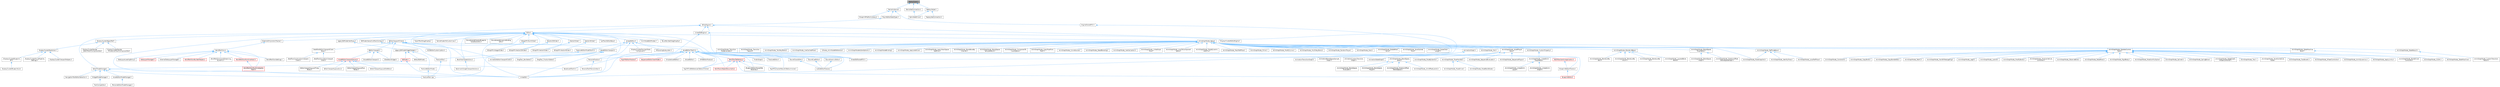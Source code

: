 digraph "ReplayTypes.h"
{
 // INTERACTIVE_SVG=YES
 // LATEX_PDF_SIZE
  bgcolor="transparent";
  edge [fontname=Helvetica,fontsize=10,labelfontname=Helvetica,labelfontsize=10];
  node [fontname=Helvetica,fontsize=10,shape=box,height=0.2,width=0.4];
  Node1 [id="Node000001",label="ReplayTypes.h",height=0.2,width=0.4,color="gray40", fillcolor="grey60", style="filled", fontcolor="black",tooltip=" "];
  Node1 -> Node2 [id="edge1_Node000001_Node000002",dir="back",color="steelblue1",style="solid",tooltip=" "];
  Node2 [id="Node000002",label="DemoNetConnection.h",height=0.2,width=0.4,color="grey40", fillcolor="white", style="filled",URL="$d7/d81/DemoNetConnection_8h.html",tooltip=" "];
  Node2 -> Node3 [id="edge2_Node000002_Node000003",dir="back",color="steelblue1",style="solid",tooltip=" "];
  Node3 [id="Node000003",label="DemoNetDriver.h",height=0.2,width=0.4,color="grey40", fillcolor="white", style="filled",URL="$df/df9/DemoNetDriver_8h.html",tooltip=" "];
  Node1 -> Node4 [id="edge3_Node000001_Node000004",dir="back",color="steelblue1",style="solid",tooltip=" "];
  Node4 [id="Node000004",label="GameInstance.h",height=0.2,width=0.4,color="grey40", fillcolor="white", style="filled",URL="$df/d77/GameInstance_8h.html",tooltip=" "];
  Node4 -> Node5 [id="edge4_Node000004_Node000005",dir="back",color="steelblue1",style="solid",tooltip=" "];
  Node5 [id="Node000005",label="BlueprintPlatformLibrary.h",height=0.2,width=0.4,color="grey40", fillcolor="white", style="filled",URL="$da/d13/BlueprintPlatformLibrary_8h.html",tooltip=" "];
  Node4 -> Node6 [id="edge5_Node000004_Node000006",dir="back",color="steelblue1",style="solid",tooltip=" "];
  Node6 [id="Node000006",label="EngineSharedPCH.h",height=0.2,width=0.4,color="grey40", fillcolor="white", style="filled",URL="$dc/dbb/EngineSharedPCH_8h.html",tooltip=" "];
  Node6 -> Node7 [id="edge6_Node000006_Node000007",dir="back",color="steelblue1",style="solid",tooltip=" "];
  Node7 [id="Node000007",label="UnrealEdSharedPCH.h",height=0.2,width=0.4,color="grey40", fillcolor="white", style="filled",URL="$d1/de6/UnrealEdSharedPCH_8h.html",tooltip=" "];
  Node4 -> Node8 [id="edge7_Node000004_Node000008",dir="back",color="steelblue1",style="solid",tooltip=" "];
  Node8 [id="Node000008",label="PlayInEditorDataTypes.h",height=0.2,width=0.4,color="grey40", fillcolor="white", style="filled",URL="$d4/d0c/PlayInEditorDataTypes_8h.html",tooltip=" "];
  Node8 -> Node9 [id="edge8_Node000008_Node000009",dir="back",color="steelblue1",style="solid",tooltip=" "];
  Node9 [id="Node000009",label="EditorEngine.h",height=0.2,width=0.4,color="grey40", fillcolor="white", style="filled",URL="$da/d0c/EditorEngine_8h.html",tooltip=" "];
  Node9 -> Node10 [id="edge9_Node000009_Node000010",dir="back",color="steelblue1",style="solid",tooltip=" "];
  Node10 [id="Node000010",label="BookMarkTypeActions.h",height=0.2,width=0.4,color="grey40", fillcolor="white", style="filled",URL="$d0/d2f/BookMarkTypeActions_8h.html",tooltip=" "];
  Node10 -> Node11 [id="edge10_Node000010_Node000011",dir="back",color="steelblue1",style="solid",tooltip=" "];
  Node11 [id="Node000011",label="BookmarkSingleViewportActions.h",height=0.2,width=0.4,color="grey40", fillcolor="white", style="filled",URL="$d3/dd5/BookmarkSingleViewportActions_8h.html",tooltip=" "];
  Node9 -> Node12 [id="edge11_Node000009_Node000012",dir="back",color="steelblue1",style="solid",tooltip=" "];
  Node12 [id="Node000012",label="Editor.h",height=0.2,width=0.4,color="grey40", fillcolor="white", style="filled",URL="$de/d6e/Editor_8h.html",tooltip=" "];
  Node12 -> Node13 [id="edge12_Node000012_Node000013",dir="back",color="steelblue1",style="solid",tooltip=" "];
  Node13 [id="Node000013",label="AnimGraphNode_Base.h",height=0.2,width=0.4,color="grey40", fillcolor="white", style="filled",URL="$d0/dfb/AnimGraphNode__Base_8h.html",tooltip=" "];
  Node13 -> Node14 [id="edge13_Node000013_Node000014",dir="back",color="steelblue1",style="solid",tooltip=" "];
  Node14 [id="Node000014",label="AnimGraphNodeAlphaOptions.h",height=0.2,width=0.4,color="grey40", fillcolor="white", style="filled",URL="$d6/df6/AnimGraphNodeAlphaOptions_8h.html",tooltip=" "];
  Node13 -> Node15 [id="edge14_Node000013_Node000015",dir="back",color="steelblue1",style="solid",tooltip=" "];
  Node15 [id="Node000015",label="AnimGraphNodeBinding.h",height=0.2,width=0.4,color="grey40", fillcolor="white", style="filled",URL="$d6/d3b/AnimGraphNodeBinding_8h.html",tooltip=" "];
  Node13 -> Node16 [id="edge15_Node000013_Node000016",dir="back",color="steelblue1",style="solid",tooltip=" "];
  Node16 [id="Node000016",label="AnimGraphNode_ApplyAdditive.h",height=0.2,width=0.4,color="grey40", fillcolor="white", style="filled",URL="$da/d67/AnimGraphNode__ApplyAdditive_8h.html",tooltip=" "];
  Node13 -> Node17 [id="edge16_Node000013_Node000017",dir="back",color="steelblue1",style="solid",tooltip=" "];
  Node17 [id="Node000017",label="AnimGraphNode_ApplyMeshSpace\lAdditive.h",height=0.2,width=0.4,color="grey40", fillcolor="white", style="filled",URL="$dd/dc4/AnimGraphNode__ApplyMeshSpaceAdditive_8h.html",tooltip=" "];
  Node13 -> Node18 [id="edge17_Node000013_Node000018",dir="back",color="steelblue1",style="solid",tooltip=" "];
  Node18 [id="Node000018",label="AnimGraphNode_AssetPlayer\lBase.h",height=0.2,width=0.4,color="grey40", fillcolor="white", style="filled",URL="$d1/d4f/AnimGraphNode__AssetPlayerBase_8h.html",tooltip=" "];
  Node18 -> Node19 [id="edge18_Node000018_Node000019",dir="back",color="steelblue1",style="solid",tooltip=" "];
  Node19 [id="Node000019",label="AnimGraphNode_BlendSpace\lBase.h",height=0.2,width=0.4,color="grey40", fillcolor="white", style="filled",URL="$d7/d6d/AnimGraphNode__BlendSpaceBase_8h.html",tooltip=" "];
  Node19 -> Node20 [id="edge19_Node000019_Node000020",dir="back",color="steelblue1",style="solid",tooltip=" "];
  Node20 [id="Node000020",label="AnimGraphNode_AimOffsetLookAt.h",height=0.2,width=0.4,color="grey40", fillcolor="white", style="filled",URL="$d2/daa/AnimGraphNode__AimOffsetLookAt_8h.html",tooltip=" "];
  Node19 -> Node21 [id="edge20_Node000019_Node000021",dir="back",color="steelblue1",style="solid",tooltip=" "];
  Node21 [id="Node000021",label="AnimGraphNode_BlendSpace\lEvaluator.h",height=0.2,width=0.4,color="grey40", fillcolor="white", style="filled",URL="$d0/d5d/AnimGraphNode__BlendSpaceEvaluator_8h.html",tooltip=" "];
  Node19 -> Node22 [id="edge21_Node000019_Node000022",dir="back",color="steelblue1",style="solid",tooltip=" "];
  Node22 [id="Node000022",label="AnimGraphNode_BlendSpace\lPlayer.h",height=0.2,width=0.4,color="grey40", fillcolor="white", style="filled",URL="$d2/d22/AnimGraphNode__BlendSpacePlayer_8h.html",tooltip=" "];
  Node19 -> Node23 [id="edge22_Node000019_Node000023",dir="back",color="steelblue1",style="solid",tooltip=" "];
  Node23 [id="Node000023",label="AnimGraphNode_RotationOffset\lBlendSpace.h",height=0.2,width=0.4,color="grey40", fillcolor="white", style="filled",URL="$dc/dd5/AnimGraphNode__RotationOffsetBlendSpace_8h.html",tooltip=" "];
  Node18 -> Node24 [id="edge23_Node000018_Node000024",dir="back",color="steelblue1",style="solid",tooltip=" "];
  Node24 [id="Node000024",label="AnimGraphNode_PoseByName.h",height=0.2,width=0.4,color="grey40", fillcolor="white", style="filled",URL="$d7/d02/AnimGraphNode__PoseByName_8h.html",tooltip=" "];
  Node18 -> Node25 [id="edge24_Node000018_Node000025",dir="back",color="steelblue1",style="solid",tooltip=" "];
  Node25 [id="Node000025",label="AnimGraphNode_PoseHandler.h",height=0.2,width=0.4,color="grey40", fillcolor="white", style="filled",URL="$df/dfb/AnimGraphNode__PoseHandler_8h.html",tooltip=" "];
  Node25 -> Node26 [id="edge25_Node000025_Node000026",dir="back",color="steelblue1",style="solid",tooltip=" "];
  Node26 [id="Node000026",label="AnimGraphNode_PoseBlendNode.h",height=0.2,width=0.4,color="grey40", fillcolor="white", style="filled",URL="$de/d70/AnimGraphNode__PoseBlendNode_8h.html",tooltip=" "];
  Node25 -> Node27 [id="edge26_Node000025_Node000027",dir="back",color="steelblue1",style="solid",tooltip=" "];
  Node27 [id="Node000027",label="AnimGraphNode_PoseDriver.h",height=0.2,width=0.4,color="grey40", fillcolor="white", style="filled",URL="$d7/d7d/AnimGraphNode__PoseDriver_8h.html",tooltip=" "];
  Node18 -> Node28 [id="edge27_Node000018_Node000028",dir="back",color="steelblue1",style="solid",tooltip=" "];
  Node28 [id="Node000028",label="AnimGraphNode_SequenceEvaluator.h",height=0.2,width=0.4,color="grey40", fillcolor="white", style="filled",URL="$d1/d1c/AnimGraphNode__SequenceEvaluator_8h.html",tooltip=" "];
  Node18 -> Node29 [id="edge28_Node000018_Node000029",dir="back",color="steelblue1",style="solid",tooltip=" "];
  Node29 [id="Node000029",label="AnimGraphNode_SequencePlayer.h",height=0.2,width=0.4,color="grey40", fillcolor="white", style="filled",URL="$d2/d91/AnimGraphNode__SequencePlayer_8h.html",tooltip=" "];
  Node13 -> Node30 [id="edge29_Node000013_Node000030",dir="back",color="steelblue1",style="solid",tooltip=" "];
  Node30 [id="Node000030",label="AnimGraphNode_BlendBoneBy\lChannel.h",height=0.2,width=0.4,color="grey40", fillcolor="white", style="filled",URL="$de/da9/AnimGraphNode__BlendBoneByChannel_8h.html",tooltip=" "];
  Node13 -> Node31 [id="edge30_Node000013_Node000031",dir="back",color="steelblue1",style="solid",tooltip=" "];
  Node31 [id="Node000031",label="AnimGraphNode_BlendListBase.h",height=0.2,width=0.4,color="grey40", fillcolor="white", style="filled",URL="$d7/d20/AnimGraphNode__BlendListBase_8h.html",tooltip=" "];
  Node31 -> Node32 [id="edge31_Node000031_Node000032",dir="back",color="steelblue1",style="solid",tooltip=" "];
  Node32 [id="Node000032",label="AnimGraphNode_BlendListBy\lBool.h",height=0.2,width=0.4,color="grey40", fillcolor="white", style="filled",URL="$d9/d9d/AnimGraphNode__BlendListByBool_8h.html",tooltip=" "];
  Node31 -> Node33 [id="edge32_Node000031_Node000033",dir="back",color="steelblue1",style="solid",tooltip=" "];
  Node33 [id="Node000033",label="AnimGraphNode_BlendListBy\lEnum.h",height=0.2,width=0.4,color="grey40", fillcolor="white", style="filled",URL="$de/d60/AnimGraphNode__BlendListByEnum_8h.html",tooltip=" "];
  Node31 -> Node34 [id="edge33_Node000031_Node000034",dir="back",color="steelblue1",style="solid",tooltip=" "];
  Node34 [id="Node000034",label="AnimGraphNode_BlendListBy\lInt.h",height=0.2,width=0.4,color="grey40", fillcolor="white", style="filled",URL="$dc/df2/AnimGraphNode__BlendListByInt_8h.html",tooltip=" "];
  Node31 -> Node35 [id="edge34_Node000031_Node000035",dir="back",color="steelblue1",style="solid",tooltip=" "];
  Node35 [id="Node000035",label="AnimGraphNode_LayeredBone\lBlend.h",height=0.2,width=0.4,color="grey40", fillcolor="white", style="filled",URL="$d2/d01/AnimGraphNode__LayeredBoneBlend_8h.html",tooltip=" "];
  Node13 -> Node36 [id="edge35_Node000013_Node000036",dir="back",color="steelblue1",style="solid",tooltip=" "];
  Node36 [id="Node000036",label="AnimGraphNode_BlendSpace\lGraphBase.h",height=0.2,width=0.4,color="grey40", fillcolor="white", style="filled",URL="$d6/d44/AnimGraphNode__BlendSpaceGraphBase_8h.html",tooltip=" "];
  Node36 -> Node37 [id="edge36_Node000036_Node000037",dir="back",color="steelblue1",style="solid",tooltip=" "];
  Node37 [id="Node000037",label="AnimGraphNode_BlendSpace\lGraph.h",height=0.2,width=0.4,color="grey40", fillcolor="white", style="filled",URL="$d7/d81/AnimGraphNode__BlendSpaceGraph_8h.html",tooltip=" "];
  Node36 -> Node38 [id="edge37_Node000036_Node000038",dir="back",color="steelblue1",style="solid",tooltip=" "];
  Node38 [id="Node000038",label="AnimGraphNode_RotationOffset\lBlendSpaceGraph.h",height=0.2,width=0.4,color="grey40", fillcolor="white", style="filled",URL="$d0/d4c/AnimGraphNode__RotationOffsetBlendSpaceGraph_8h.html",tooltip=" "];
  Node13 -> Node39 [id="edge38_Node000013_Node000039",dir="back",color="steelblue1",style="solid",tooltip=" "];
  Node39 [id="Node000039",label="AnimGraphNode_BlendSpace\lSampleResult.h",height=0.2,width=0.4,color="grey40", fillcolor="white", style="filled",URL="$de/df8/AnimGraphNode__BlendSpaceSampleResult_8h.html",tooltip=" "];
  Node13 -> Node40 [id="edge39_Node000013_Node000040",dir="back",color="steelblue1",style="solid",tooltip=" "];
  Node40 [id="Node000040",label="AnimGraphNode_ComponentTo\lLocalSpace.h",height=0.2,width=0.4,color="grey40", fillcolor="white", style="filled",URL="$d1/d3f/AnimGraphNode__ComponentToLocalSpace_8h.html",tooltip=" "];
  Node13 -> Node41 [id="edge40_Node000013_Node000041",dir="back",color="steelblue1",style="solid",tooltip=" "];
  Node41 [id="Node000041",label="AnimGraphNode_CopyPoseFrom\lMesh.h",height=0.2,width=0.4,color="grey40", fillcolor="white", style="filled",URL="$d6/d71/AnimGraphNode__CopyPoseFromMesh_8h.html",tooltip=" "];
  Node13 -> Node42 [id="edge41_Node000013_Node000042",dir="back",color="steelblue1",style="solid",tooltip=" "];
  Node42 [id="Node000042",label="AnimGraphNode_CurveSource.h",height=0.2,width=0.4,color="grey40", fillcolor="white", style="filled",URL="$dc/de5/AnimGraphNode__CurveSource_8h.html",tooltip=" "];
  Node13 -> Node43 [id="edge42_Node000013_Node000043",dir="back",color="steelblue1",style="solid",tooltip=" "];
  Node43 [id="Node000043",label="AnimGraphNode_CustomProperty.h",height=0.2,width=0.4,color="grey40", fillcolor="white", style="filled",URL="$d8/d3f/AnimGraphNode__CustomProperty_8h.html",tooltip=" "];
  Node43 -> Node44 [id="edge43_Node000043_Node000044",dir="back",color="steelblue1",style="solid",tooltip=" "];
  Node44 [id="Node000044",label="AnimGraphNode_LinkedAnim\lGraphBase.h",height=0.2,width=0.4,color="grey40", fillcolor="white", style="filled",URL="$d5/de1/AnimGraphNode__LinkedAnimGraphBase_8h.html",tooltip=" "];
  Node44 -> Node45 [id="edge44_Node000044_Node000045",dir="back",color="steelblue1",style="solid",tooltip=" "];
  Node45 [id="Node000045",label="AnimGraphNode_LinkedAnim\lGraph.h",height=0.2,width=0.4,color="grey40", fillcolor="white", style="filled",URL="$da/dd5/AnimGraphNode__LinkedAnimGraph_8h.html",tooltip=" "];
  Node44 -> Node46 [id="edge45_Node000044_Node000046",dir="back",color="steelblue1",style="solid",tooltip=" "];
  Node46 [id="Node000046",label="AnimGraphNode_LinkedAnim\lLayer.h",height=0.2,width=0.4,color="grey40", fillcolor="white", style="filled",URL="$dc/d51/AnimGraphNode__LinkedAnimLayer_8h.html",tooltip=" "];
  Node13 -> Node47 [id="edge46_Node000013_Node000047",dir="back",color="steelblue1",style="solid",tooltip=" "];
  Node47 [id="Node000047",label="AnimGraphNode_DeadBlending.h",height=0.2,width=0.4,color="grey40", fillcolor="white", style="filled",URL="$d8/d73/AnimGraphNode__DeadBlending_8h.html",tooltip=" "];
  Node13 -> Node48 [id="edge47_Node000013_Node000048",dir="back",color="steelblue1",style="solid",tooltip=" "];
  Node48 [id="Node000048",label="AnimGraphNode_Inertialization.h",height=0.2,width=0.4,color="grey40", fillcolor="white", style="filled",URL="$d7/d66/AnimGraphNode__Inertialization_8h.html",tooltip=" "];
  Node13 -> Node49 [id="edge48_Node000013_Node000049",dir="back",color="steelblue1",style="solid",tooltip=" "];
  Node49 [id="Node000049",label="AnimGraphNode_LinkedInput\lPose.h",height=0.2,width=0.4,color="grey40", fillcolor="white", style="filled",URL="$d7/d8c/AnimGraphNode__LinkedInputPose_8h.html",tooltip=" "];
  Node13 -> Node50 [id="edge49_Node000013_Node000050",dir="back",color="steelblue1",style="solid",tooltip=" "];
  Node50 [id="Node000050",label="AnimGraphNode_LocalToComponent\lSpace.h",height=0.2,width=0.4,color="grey40", fillcolor="white", style="filled",URL="$d6/d01/AnimGraphNode__LocalToComponentSpace_8h.html",tooltip=" "];
  Node13 -> Node51 [id="edge50_Node000013_Node000051",dir="back",color="steelblue1",style="solid",tooltip=" "];
  Node51 [id="Node000051",label="AnimGraphNode_MakeDynamic\lAdditive.h",height=0.2,width=0.4,color="grey40", fillcolor="white", style="filled",URL="$d4/dc9/AnimGraphNode__MakeDynamicAdditive_8h.html",tooltip=" "];
  Node13 -> Node52 [id="edge51_Node000013_Node000052",dir="back",color="steelblue1",style="solid",tooltip=" "];
  Node52 [id="Node000052",label="AnimGraphNode_MeshRefPose.h",height=0.2,width=0.4,color="grey40", fillcolor="white", style="filled",URL="$d3/d58/AnimGraphNode__MeshRefPose_8h.html",tooltip=" "];
  Node13 -> Node53 [id="edge52_Node000013_Node000053",dir="back",color="steelblue1",style="solid",tooltip=" "];
  Node53 [id="Node000053",label="AnimGraphNode_Mirror.h",height=0.2,width=0.4,color="grey40", fillcolor="white", style="filled",URL="$de/d96/AnimGraphNode__Mirror_8h.html",tooltip=" "];
  Node13 -> Node54 [id="edge53_Node000013_Node000054",dir="back",color="steelblue1",style="solid",tooltip=" "];
  Node54 [id="Node000054",label="AnimGraphNode_ModifyCurve.h",height=0.2,width=0.4,color="grey40", fillcolor="white", style="filled",URL="$d5/d09/AnimGraphNode__ModifyCurve_8h.html",tooltip=" "];
  Node13 -> Node55 [id="edge54_Node000013_Node000055",dir="back",color="steelblue1",style="solid",tooltip=" "];
  Node55 [id="Node000055",label="AnimGraphNode_MultiWayBlend.h",height=0.2,width=0.4,color="grey40", fillcolor="white", style="filled",URL="$dd/dcb/AnimGraphNode__MultiWayBlend_8h.html",tooltip=" "];
  Node13 -> Node56 [id="edge55_Node000013_Node000056",dir="back",color="steelblue1",style="solid",tooltip=" "];
  Node56 [id="Node000056",label="AnimGraphNode_PoseSnapshot.h",height=0.2,width=0.4,color="grey40", fillcolor="white", style="filled",URL="$d1/d92/AnimGraphNode__PoseSnapshot_8h.html",tooltip=" "];
  Node13 -> Node57 [id="edge56_Node000013_Node000057",dir="back",color="steelblue1",style="solid",tooltip=" "];
  Node57 [id="Node000057",label="AnimGraphNode_RandomPlayer.h",height=0.2,width=0.4,color="grey40", fillcolor="white", style="filled",URL="$dc/d48/AnimGraphNode__RandomPlayer_8h.html",tooltip=" "];
  Node13 -> Node58 [id="edge57_Node000013_Node000058",dir="back",color="steelblue1",style="solid",tooltip=" "];
  Node58 [id="Node000058",label="AnimGraphNode_RefPoseBase.h",height=0.2,width=0.4,color="grey40", fillcolor="white", style="filled",URL="$d8/d34/AnimGraphNode__RefPoseBase_8h.html",tooltip=" "];
  Node58 -> Node59 [id="edge58_Node000058_Node000059",dir="back",color="steelblue1",style="solid",tooltip=" "];
  Node59 [id="Node000059",label="AnimGraphNode_IdentityPose.h",height=0.2,width=0.4,color="grey40", fillcolor="white", style="filled",URL="$d8/dac/AnimGraphNode__IdentityPose_8h.html",tooltip=" "];
  Node58 -> Node60 [id="edge59_Node000058_Node000060",dir="back",color="steelblue1",style="solid",tooltip=" "];
  Node60 [id="Node000060",label="AnimGraphNode_LocalRefPose.h",height=0.2,width=0.4,color="grey40", fillcolor="white", style="filled",URL="$df/d6f/AnimGraphNode__LocalRefPose_8h.html",tooltip=" "];
  Node58 -> Node56 [id="edge60_Node000058_Node000056",dir="back",color="steelblue1",style="solid",tooltip=" "];
  Node13 -> Node61 [id="edge61_Node000013_Node000061",dir="back",color="steelblue1",style="solid",tooltip=" "];
  Node61 [id="Node000061",label="AnimGraphNode_Root.h",height=0.2,width=0.4,color="grey40", fillcolor="white", style="filled",URL="$d2/d39/AnimGraphNode__Root_8h.html",tooltip=" "];
  Node13 -> Node62 [id="edge62_Node000013_Node000062",dir="back",color="steelblue1",style="solid",tooltip=" "];
  Node62 [id="Node000062",label="AnimGraphNode_RotateRoot\lBone.h",height=0.2,width=0.4,color="grey40", fillcolor="white", style="filled",URL="$d4/de0/AnimGraphNode__RotateRootBone_8h.html",tooltip=" "];
  Node13 -> Node63 [id="edge63_Node000013_Node000063",dir="back",color="steelblue1",style="solid",tooltip=" "];
  Node63 [id="Node000063",label="AnimGraphNode_SaveCached\lPose.h",height=0.2,width=0.4,color="grey40", fillcolor="white", style="filled",URL="$df/d5e/AnimGraphNode__SaveCachedPose_8h.html",tooltip=" "];
  Node13 -> Node64 [id="edge64_Node000013_Node000064",dir="back",color="steelblue1",style="solid",tooltip=" "];
  Node64 [id="Node000064",label="AnimGraphNode_ScaleChain\lLength.h",height=0.2,width=0.4,color="grey40", fillcolor="white", style="filled",URL="$d9/df8/AnimGraphNode__ScaleChainLength_8h.html",tooltip=" "];
  Node13 -> Node65 [id="edge65_Node000013_Node000065",dir="back",color="steelblue1",style="solid",tooltip=" "];
  Node65 [id="Node000065",label="AnimGraphNode_SkeletalControl\lBase.h",height=0.2,width=0.4,color="grey40", fillcolor="white", style="filled",URL="$d9/dff/AnimGraphNode__SkeletalControlBase_8h.html",tooltip=" "];
  Node65 -> Node66 [id="edge66_Node000065_Node000066",dir="back",color="steelblue1",style="solid",tooltip=" "];
  Node66 [id="Node000066",label="AnimGraphNode_AnimDynamics.h",height=0.2,width=0.4,color="grey40", fillcolor="white", style="filled",URL="$da/dc2/AnimGraphNode__AnimDynamics_8h.html",tooltip=" "];
  Node65 -> Node67 [id="edge67_Node000065_Node000067",dir="back",color="steelblue1",style="solid",tooltip=" "];
  Node67 [id="Node000067",label="AnimGraphNode_ApplyLimits.h",height=0.2,width=0.4,color="grey40", fillcolor="white", style="filled",URL="$dc/d36/AnimGraphNode__ApplyLimits_8h.html",tooltip=" "];
  Node65 -> Node68 [id="edge68_Node000065_Node000068",dir="back",color="steelblue1",style="solid",tooltip=" "];
  Node68 [id="Node000068",label="AnimGraphNode_BoneDriven\lController.h",height=0.2,width=0.4,color="grey40", fillcolor="white", style="filled",URL="$df/df3/AnimGraphNode__BoneDrivenController_8h.html",tooltip=" "];
  Node65 -> Node69 [id="edge69_Node000065_Node000069",dir="back",color="steelblue1",style="solid",tooltip=" "];
  Node69 [id="Node000069",label="AnimGraphNode_CCDIK.h",height=0.2,width=0.4,color="grey40", fillcolor="white", style="filled",URL="$df/d0d/AnimGraphNode__CCDIK_8h.html",tooltip=" "];
  Node65 -> Node70 [id="edge70_Node000065_Node000070",dir="back",color="steelblue1",style="solid",tooltip=" "];
  Node70 [id="Node000070",label="AnimGraphNode_Constraint.h",height=0.2,width=0.4,color="grey40", fillcolor="white", style="filled",URL="$d2/d98/AnimGraphNode__Constraint_8h.html",tooltip=" "];
  Node65 -> Node71 [id="edge71_Node000065_Node000071",dir="back",color="steelblue1",style="solid",tooltip=" "];
  Node71 [id="Node000071",label="AnimGraphNode_CopyBone.h",height=0.2,width=0.4,color="grey40", fillcolor="white", style="filled",URL="$dc/de6/AnimGraphNode__CopyBone_8h.html",tooltip=" "];
  Node65 -> Node72 [id="edge72_Node000065_Node000072",dir="back",color="steelblue1",style="solid",tooltip=" "];
  Node72 [id="Node000072",label="AnimGraphNode_CopyBoneDelta.h",height=0.2,width=0.4,color="grey40", fillcolor="white", style="filled",URL="$d8/d60/AnimGraphNode__CopyBoneDelta_8h.html",tooltip=" "];
  Node65 -> Node73 [id="edge73_Node000065_Node000073",dir="back",color="steelblue1",style="solid",tooltip=" "];
  Node73 [id="Node000073",label="AnimGraphNode_Fabrik.h",height=0.2,width=0.4,color="grey40", fillcolor="white", style="filled",URL="$d6/d79/AnimGraphNode__Fabrik_8h.html",tooltip=" "];
  Node65 -> Node74 [id="edge74_Node000065_Node000074",dir="back",color="steelblue1",style="solid",tooltip=" "];
  Node74 [id="Node000074",label="AnimGraphNode_HandIKRetargeting.h",height=0.2,width=0.4,color="grey40", fillcolor="white", style="filled",URL="$dd/dee/AnimGraphNode__HandIKRetargeting_8h.html",tooltip=" "];
  Node65 -> Node75 [id="edge75_Node000065_Node000075",dir="back",color="steelblue1",style="solid",tooltip=" "];
  Node75 [id="Node000075",label="AnimGraphNode_LegIK.h",height=0.2,width=0.4,color="grey40", fillcolor="white", style="filled",URL="$d3/d59/AnimGraphNode__LegIK_8h.html",tooltip=" "];
  Node65 -> Node76 [id="edge76_Node000065_Node000076",dir="back",color="steelblue1",style="solid",tooltip=" "];
  Node76 [id="Node000076",label="AnimGraphNode_LookAt.h",height=0.2,width=0.4,color="grey40", fillcolor="white", style="filled",URL="$dd/de3/AnimGraphNode__LookAt_8h.html",tooltip=" "];
  Node65 -> Node77 [id="edge77_Node000065_Node000077",dir="back",color="steelblue1",style="solid",tooltip=" "];
  Node77 [id="Node000077",label="AnimGraphNode_ModifyBone.h",height=0.2,width=0.4,color="grey40", fillcolor="white", style="filled",URL="$d1/d8e/AnimGraphNode__ModifyBone_8h.html",tooltip=" "];
  Node65 -> Node78 [id="edge78_Node000065_Node000078",dir="back",color="steelblue1",style="solid",tooltip=" "];
  Node78 [id="Node000078",label="AnimGraphNode_ModularVehicle\lController.h",height=0.2,width=0.4,color="grey40", fillcolor="white", style="filled",URL="$d3/d04/AnimGraphNode__ModularVehicleController_8h.html",tooltip=" "];
  Node65 -> Node79 [id="edge79_Node000065_Node000079",dir="back",color="steelblue1",style="solid",tooltip=" "];
  Node79 [id="Node000079",label="AnimGraphNode_ObserveBone.h",height=0.2,width=0.4,color="grey40", fillcolor="white", style="filled",URL="$d0/dcc/AnimGraphNode__ObserveBone_8h.html",tooltip=" "];
  Node65 -> Node80 [id="edge80_Node000065_Node000080",dir="back",color="steelblue1",style="solid",tooltip=" "];
  Node80 [id="Node000080",label="AnimGraphNode_ResetRoot.h",height=0.2,width=0.4,color="grey40", fillcolor="white", style="filled",URL="$dd/da9/AnimGraphNode__ResetRoot_8h.html",tooltip=" "];
  Node65 -> Node81 [id="edge81_Node000065_Node000081",dir="back",color="steelblue1",style="solid",tooltip=" "];
  Node81 [id="Node000081",label="AnimGraphNode_RigidBody.h",height=0.2,width=0.4,color="grey40", fillcolor="white", style="filled",URL="$d0/d05/AnimGraphNode__RigidBody_8h.html",tooltip=" "];
  Node65 -> Node82 [id="edge82_Node000065_Node000082",dir="back",color="steelblue1",style="solid",tooltip=" "];
  Node82 [id="Node000082",label="AnimGraphNode_RotationMultiplier.h",height=0.2,width=0.4,color="grey40", fillcolor="white", style="filled",URL="$d6/d16/AnimGraphNode__RotationMultiplier_8h.html",tooltip=" "];
  Node65 -> Node83 [id="edge83_Node000065_Node000083",dir="back",color="steelblue1",style="solid",tooltip=" "];
  Node83 [id="Node000083",label="AnimGraphNode_SplineIK.h",height=0.2,width=0.4,color="grey40", fillcolor="white", style="filled",URL="$d0/d7e/AnimGraphNode__SplineIK_8h.html",tooltip=" "];
  Node65 -> Node84 [id="edge84_Node000065_Node000084",dir="back",color="steelblue1",style="solid",tooltip=" "];
  Node84 [id="Node000084",label="AnimGraphNode_SpringBone.h",height=0.2,width=0.4,color="grey40", fillcolor="white", style="filled",URL="$dc/d38/AnimGraphNode__SpringBone_8h.html",tooltip=" "];
  Node65 -> Node85 [id="edge85_Node000065_Node000085",dir="back",color="steelblue1",style="solid",tooltip=" "];
  Node85 [id="Node000085",label="AnimGraphNode_StageCoach\lWheelController.h",height=0.2,width=0.4,color="grey40", fillcolor="white", style="filled",URL="$d6/dbe/AnimGraphNode__StageCoachWheelController_8h.html",tooltip=" "];
  Node65 -> Node86 [id="edge86_Node000065_Node000086",dir="back",color="steelblue1",style="solid",tooltip=" "];
  Node86 [id="Node000086",label="AnimGraphNode_Trail.h",height=0.2,width=0.4,color="grey40", fillcolor="white", style="filled",URL="$d4/d5a/AnimGraphNode__Trail_8h.html",tooltip=" "];
  Node65 -> Node87 [id="edge87_Node000065_Node000087",dir="back",color="steelblue1",style="solid",tooltip=" "];
  Node87 [id="Node000087",label="AnimGraphNode_TwistCorrective\lNode.h",height=0.2,width=0.4,color="grey40", fillcolor="white", style="filled",URL="$de/d7f/AnimGraphNode__TwistCorrectiveNode_8h.html",tooltip=" "];
  Node65 -> Node88 [id="edge88_Node000065_Node000088",dir="back",color="steelblue1",style="solid",tooltip=" "];
  Node88 [id="Node000088",label="AnimGraphNode_TwoBoneIK.h",height=0.2,width=0.4,color="grey40", fillcolor="white", style="filled",URL="$d1/dc2/AnimGraphNode__TwoBoneIK_8h.html",tooltip=" "];
  Node65 -> Node89 [id="edge89_Node000065_Node000089",dir="back",color="steelblue1",style="solid",tooltip=" "];
  Node89 [id="Node000089",label="AnimGraphNode_WheelController.h",height=0.2,width=0.4,color="grey40", fillcolor="white", style="filled",URL="$df/de4/AnimGraphNode__WheelController_8h.html",tooltip=" "];
  Node13 -> Node90 [id="edge90_Node000013_Node000090",dir="back",color="steelblue1",style="solid",tooltip=" "];
  Node90 [id="Node000090",label="AnimGraphNode_Slot.h",height=0.2,width=0.4,color="grey40", fillcolor="white", style="filled",URL="$df/d63/AnimGraphNode__Slot_8h.html",tooltip=" "];
  Node13 -> Node91 [id="edge91_Node000013_Node000091",dir="back",color="steelblue1",style="solid",tooltip=" "];
  Node91 [id="Node000091",label="AnimGraphNode_StateMachine\lBase.h",height=0.2,width=0.4,color="grey40", fillcolor="white", style="filled",URL="$dc/d11/AnimGraphNode__StateMachineBase_8h.html",tooltip=" "];
  Node91 -> Node92 [id="edge92_Node000091_Node000092",dir="back",color="steelblue1",style="solid",tooltip=" "];
  Node92 [id="Node000092",label="AnimGraphNode_StateMachine.h",height=0.2,width=0.4,color="grey40", fillcolor="white", style="filled",URL="$d9/d4d/AnimGraphNode__StateMachine_8h.html",tooltip=" "];
  Node13 -> Node93 [id="edge93_Node000013_Node000093",dir="back",color="steelblue1",style="solid",tooltip=" "];
  Node93 [id="Node000093",label="AnimGraphNode_StateResult.h",height=0.2,width=0.4,color="grey40", fillcolor="white", style="filled",URL="$d3/d7e/AnimGraphNode__StateResult_8h.html",tooltip=" "];
  Node93 -> Node94 [id="edge94_Node000093_Node000094",dir="back",color="steelblue1",style="solid",tooltip=" "];
  Node94 [id="Node000094",label="AnimGraphNode_CustomTransition\lResult.h",height=0.2,width=0.4,color="grey40", fillcolor="white", style="filled",URL="$df/d6e/AnimGraphNode__CustomTransitionResult_8h.html",tooltip=" "];
  Node13 -> Node95 [id="edge95_Node000013_Node000095",dir="back",color="steelblue1",style="solid",tooltip=" "];
  Node95 [id="Node000095",label="AnimGraphNode_Transition\lPoseEvaluator.h",height=0.2,width=0.4,color="grey40", fillcolor="white", style="filled",URL="$d8/dec/AnimGraphNode__TransitionPoseEvaluator_8h.html",tooltip=" "];
  Node13 -> Node96 [id="edge96_Node000013_Node000096",dir="back",color="steelblue1",style="solid",tooltip=" "];
  Node96 [id="Node000096",label="AnimGraphNode_Transition\lResult.h",height=0.2,width=0.4,color="grey40", fillcolor="white", style="filled",URL="$d7/d74/AnimGraphNode__TransitionResult_8h.html",tooltip=" "];
  Node13 -> Node97 [id="edge97_Node000013_Node000097",dir="back",color="steelblue1",style="solid",tooltip=" "];
  Node97 [id="Node000097",label="AnimGraphNode_TwoWayBlend.h",height=0.2,width=0.4,color="grey40", fillcolor="white", style="filled",URL="$d0/df0/AnimGraphNode__TwoWayBlend_8h.html",tooltip=" "];
  Node13 -> Node98 [id="edge98_Node000013_Node000098",dir="back",color="steelblue1",style="solid",tooltip=" "];
  Node98 [id="Node000098",label="AnimGraphNode_UseCachedPose.h",height=0.2,width=0.4,color="grey40", fillcolor="white", style="filled",URL="$d8/d30/AnimGraphNode__UseCachedPose_8h.html",tooltip=" "];
  Node13 -> Node99 [id="edge99_Node000013_Node000099",dir="back",color="steelblue1",style="solid",tooltip=" "];
  Node99 [id="Node000099",label="AnimationGraph.h",height=0.2,width=0.4,color="grey40", fillcolor="white", style="filled",URL="$df/d2e/AnimationGraph_8h.html",tooltip=" "];
  Node99 -> Node100 [id="edge100_Node000099_Node000100",dir="back",color="steelblue1",style="solid",tooltip=" "];
  Node100 [id="Node000100",label="AnimationBlendSpaceSample\lGraph.h",height=0.2,width=0.4,color="grey40", fillcolor="white", style="filled",URL="$d1/d35/AnimationBlendSpaceSampleGraph_8h.html",tooltip=" "];
  Node99 -> Node101 [id="edge101_Node000099_Node000101",dir="back",color="steelblue1",style="solid",tooltip=" "];
  Node101 [id="Node000101",label="AnimationCustomTransition\lGraph.h",height=0.2,width=0.4,color="grey40", fillcolor="white", style="filled",URL="$dc/d6c/AnimationCustomTransitionGraph_8h.html",tooltip=" "];
  Node99 -> Node102 [id="edge102_Node000099_Node000102",dir="back",color="steelblue1",style="solid",tooltip=" "];
  Node102 [id="Node000102",label="AnimationStateGraph.h",height=0.2,width=0.4,color="grey40", fillcolor="white", style="filled",URL="$d1/d71/AnimationStateGraph_8h.html",tooltip=" "];
  Node99 -> Node103 [id="edge103_Node000099_Node000103",dir="back",color="steelblue1",style="solid",tooltip=" "];
  Node103 [id="Node000103",label="AnimationTransitionGraph.h",height=0.2,width=0.4,color="grey40", fillcolor="white", style="filled",URL="$d2/d0b/AnimationTransitionGraph_8h.html",tooltip=" "];
  Node13 -> Node104 [id="edge104_Node000013_Node000104",dir="back",color="steelblue1",style="solid",tooltip=" "];
  Node104 [id="Node000104",label="K2Node_AnimNodeReference.h",height=0.2,width=0.4,color="grey40", fillcolor="white", style="filled",URL="$d2/d81/K2Node__AnimNodeReference_8h.html",tooltip=" "];
  Node12 -> Node105 [id="edge105_Node000012_Node000105",dir="back",color="steelblue1",style="solid",tooltip=" "];
  Node105 [id="Node000105",label="AnimNodeEditModes.h",height=0.2,width=0.4,color="grey40", fillcolor="white", style="filled",URL="$db/dde/AnimNodeEditModes_8h.html",tooltip=" "];
  Node12 -> Node10 [id="edge106_Node000012_Node000010",dir="back",color="steelblue1",style="solid",tooltip=" "];
  Node12 -> Node106 [id="edge107_Node000012_Node000106",dir="back",color="steelblue1",style="solid",tooltip=" "];
  Node106 [id="Node000106",label="BrushBuilderDragDropOp.h",height=0.2,width=0.4,color="grey40", fillcolor="white", style="filled",URL="$d9/d56/BrushBuilderDragDropOp_8h.html",tooltip=" "];
  Node12 -> Node107 [id="edge108_Node000012_Node000107",dir="back",color="steelblue1",style="solid",tooltip=" "];
  Node107 [id="Node000107",label="DisplayClusterObjectRef.h",height=0.2,width=0.4,color="grey40", fillcolor="white", style="filled",URL="$d9/d87/DisplayClusterObjectRef_8h.html",tooltip=" "];
  Node107 -> Node108 [id="edge109_Node000107_Node000108",dir="back",color="steelblue1",style="solid",tooltip=" "];
  Node108 [id="Node000108",label="DisplayClusterRender\l_ProceduralMeshComponentRef.h",height=0.2,width=0.4,color="grey40", fillcolor="white", style="filled",URL="$da/dbe/DisplayClusterRender__ProceduralMeshComponentRef_8h.html",tooltip=" "];
  Node107 -> Node109 [id="edge110_Node000107_Node000109",dir="back",color="steelblue1",style="solid",tooltip=" "];
  Node109 [id="Node000109",label="DisplayClusterRender\l_StaticMeshComponentRef.h",height=0.2,width=0.4,color="grey40", fillcolor="white", style="filled",URL="$dd/d84/DisplayClusterRender__StaticMeshComponentRef_8h.html",tooltip=" "];
  Node107 -> Node110 [id="edge111_Node000107_Node000110",dir="back",color="steelblue1",style="solid",tooltip=" "];
  Node110 [id="Node000110",label="DisplayClusterRootActor.h",height=0.2,width=0.4,color="grey40", fillcolor="white", style="filled",URL="$d0/d41/DisplayClusterRootActor_8h.html",tooltip=" "];
  Node110 -> Node111 [id="edge112_Node000110_Node000111",dir="back",color="steelblue1",style="solid",tooltip=" "];
  Node111 [id="Node000111",label="DisplayClusterMoviePipeline\lSettings.h",height=0.2,width=0.4,color="grey40", fillcolor="white", style="filled",URL="$d7/d56/DisplayClusterMoviePipelineSettings_8h.html",tooltip=" "];
  Node110 -> Node112 [id="edge113_Node000110_Node000112",dir="back",color="steelblue1",style="solid",tooltip=" "];
  Node112 [id="Node000112",label="DisplayClusterViewportHelpers.h",height=0.2,width=0.4,color="grey40", fillcolor="white", style="filled",URL="$d6/d8b/DisplayClusterViewportHelpers_8h.html",tooltip=" "];
  Node110 -> Node113 [id="edge114_Node000110_Node000113",dir="back",color="steelblue1",style="solid",tooltip=" "];
  Node113 [id="Node000113",label="IDisplayClusterBlueprint\lAPI.h",height=0.2,width=0.4,color="grey40", fillcolor="white", style="filled",URL="$d6/dd6/IDisplayClusterBlueprintAPI_8h.html",tooltip=" "];
  Node113 -> Node114 [id="edge115_Node000113_Node000114",dir="back",color="steelblue1",style="solid",tooltip=" "];
  Node114 [id="Node000114",label="DisplayClusterBlueprintLib.h",height=0.2,width=0.4,color="grey40", fillcolor="white", style="filled",URL="$d9/d13/DisplayClusterBlueprintLib_8h.html",tooltip=" "];
  Node12 -> Node115 [id="edge116_Node000012_Node000115",dir="back",color="steelblue1",style="solid",tooltip=" "];
  Node115 [id="Node000115",label="EdModeInteractiveToolsContext.h",height=0.2,width=0.4,color="grey40", fillcolor="white", style="filled",URL="$d7/da4/EdModeInteractiveToolsContext_8h.html",tooltip=" "];
  Node115 -> Node116 [id="edge117_Node000115_Node000116",dir="back",color="steelblue1",style="solid",tooltip=" "];
  Node116 [id="Node000116",label="FractureTool.h",height=0.2,width=0.4,color="grey40", fillcolor="white", style="filled",URL="$d4/d30/FractureTool_8h.html",tooltip=" "];
  Node116 -> Node117 [id="edge118_Node000116_Node000117",dir="back",color="steelblue1",style="solid",tooltip=" "];
  Node117 [id="Node000117",label="FractureTool.cpp",height=0.2,width=0.4,color="grey40", fillcolor="white", style="filled",URL="$dc/d9a/FractureTool_8cpp.html",tooltip=" "];
  Node12 -> Node118 [id="edge119_Node000012_Node000118",dir="back",color="steelblue1",style="solid",tooltip=" "];
  Node118 [id="Node000118",label="EditorModeManager.h",height=0.2,width=0.4,color="grey40", fillcolor="white", style="filled",URL="$d9/dca/EditorModeManager_8h.html",tooltip=" "];
  Node118 -> Node119 [id="edge120_Node000118_Node000119",dir="back",color="steelblue1",style="solid",tooltip=" "];
  Node119 [id="Node000119",label="AssetEditorModeManager.h",height=0.2,width=0.4,color="grey40", fillcolor="white", style="filled",URL="$db/d83/AssetEditorModeManager_8h.html",tooltip=" "];
  Node119 -> Node120 [id="edge121_Node000119_Node000120",dir="back",color="steelblue1",style="solid",tooltip=" "];
  Node120 [id="Node000120",label="IPersonaEditorModeManager.h",height=0.2,width=0.4,color="grey40", fillcolor="white", style="filled",URL="$d7/dda/IPersonaEditorModeManager_8h.html",tooltip=" "];
  Node118 -> Node117 [id="edge122_Node000118_Node000117",dir="back",color="steelblue1",style="solid",tooltip=" "];
  Node118 -> Node121 [id="edge123_Node000118_Node000121",dir="back",color="steelblue1",style="solid",tooltip=" "];
  Node121 [id="Node000121",label="NavigationToolEditorSelection.h",height=0.2,width=0.4,color="grey40", fillcolor="white", style="filled",URL="$d8/dc1/NavigationToolEditorSelection_8h.html",tooltip=" "];
  Node118 -> Node122 [id="edge124_Node000118_Node000122",dir="back",color="steelblue1",style="solid",tooltip=" "];
  Node122 [id="Node000122",label="UnrealEd.h",height=0.2,width=0.4,color="grey40", fillcolor="white", style="filled",URL="$d2/d5f/UnrealEd_8h.html",tooltip=" "];
  Node118 -> Node123 [id="edge125_Node000118_Node000123",dir="back",color="steelblue1",style="solid",tooltip=" "];
  Node123 [id="Node000123",label="WidgetModeManager.h",height=0.2,width=0.4,color="grey40", fillcolor="white", style="filled",URL="$d7/d49/WidgetModeManager_8h.html",tooltip=" "];
  Node123 -> Node124 [id="edge126_Node000123_Node000124",dir="back",color="steelblue1",style="solid",tooltip=" "];
  Node124 [id="Node000124",label="ToolCompatible.h",height=0.2,width=0.4,color="grey40", fillcolor="white", style="filled",URL="$d4/d38/ToolCompatible_8h.html",tooltip=" "];
  Node12 -> Node125 [id="edge127_Node000012_Node000125",dir="back",color="steelblue1",style="solid",tooltip=" "];
  Node125 [id="Node000125",label="EditorViewportClient.h",height=0.2,width=0.4,color="grey40", fillcolor="white", style="filled",URL="$d4/d41/EditorViewportClient_8h.html",tooltip=" "];
  Node125 -> Node126 [id="edge128_Node000125_Node000126",dir="back",color="steelblue1",style="solid",tooltip=" "];
  Node126 [id="Node000126",label="AnimationEditorViewportClient.h",height=0.2,width=0.4,color="grey40", fillcolor="white", style="filled",URL="$d1/d45/AnimationEditorViewportClient_8h.html",tooltip=" "];
  Node125 -> Node127 [id="edge129_Node000125_Node000127",dir="back",color="steelblue1",style="solid",tooltip=" "];
  Node127 [id="Node000127",label="DataflowEditorViewportClient\lBase.h",height=0.2,width=0.4,color="grey40", fillcolor="white", style="filled",URL="$d8/ddd/DataflowEditorViewportClientBase_8h.html",tooltip=" "];
  Node127 -> Node128 [id="edge130_Node000127_Node000128",dir="back",color="steelblue1",style="solid",tooltip=" "];
  Node128 [id="Node000128",label="DataflowConstructionViewport\lClient.h",height=0.2,width=0.4,color="grey40", fillcolor="white", style="filled",URL="$d5/da1/DataflowConstructionViewportClient_8h.html",tooltip=" "];
  Node127 -> Node129 [id="edge131_Node000127_Node000129",dir="back",color="steelblue1",style="solid",tooltip=" "];
  Node129 [id="Node000129",label="DataflowSimulationViewport\lClient.h",height=0.2,width=0.4,color="grey40", fillcolor="white", style="filled",URL="$da/d6a/DataflowSimulationViewportClient_8h.html",tooltip=" "];
  Node125 -> Node130 [id="edge132_Node000125_Node000130",dir="back",color="steelblue1",style="solid",tooltip=" "];
  Node130 [id="Node000130",label="ISCSEditorCustomization.h",height=0.2,width=0.4,color="grey40", fillcolor="white", style="filled",URL="$de/d19/ISCSEditorCustomization_8h.html",tooltip=" "];
  Node125 -> Node131 [id="edge133_Node000125_Node000131",dir="back",color="steelblue1",style="solid",tooltip=" "];
  Node131 [id="Node000131",label="LevelEditorViewport.h",height=0.2,width=0.4,color="grey40", fillcolor="white", style="filled",URL="$d4/ddf/LevelEditorViewport_8h.html",tooltip=" "];
  Node131 -> Node10 [id="edge134_Node000131_Node000010",dir="back",color="steelblue1",style="solid",tooltip=" "];
  Node131 -> Node132 [id="edge135_Node000131_Node000132",dir="back",color="steelblue1",style="solid",tooltip=" "];
  Node132 [id="Node000132",label="DragTool_BoxSelect.h",height=0.2,width=0.4,color="grey40", fillcolor="white", style="filled",URL="$da/dbf/DragTool__BoxSelect_8h.html",tooltip=" "];
  Node131 -> Node133 [id="edge136_Node000131_Node000133",dir="back",color="steelblue1",style="solid",tooltip=" "];
  Node133 [id="Node000133",label="DragTool_FrustumSelect.h",height=0.2,width=0.4,color="grey40", fillcolor="white", style="filled",URL="$db/de7/DragTool__FrustumSelect_8h.html",tooltip=" "];
  Node131 -> Node117 [id="edge137_Node000131_Node000117",dir="back",color="steelblue1",style="solid",tooltip=" "];
  Node131 -> Node122 [id="edge138_Node000131_Node000122",dir="back",color="steelblue1",style="solid",tooltip=" "];
  Node125 -> Node134 [id="edge139_Node000125_Node000134",dir="back",color="steelblue1",style="solid",tooltip=" "];
  Node134 [id="Node000134",label="SEditorViewport.h",height=0.2,width=0.4,color="grey40", fillcolor="white", style="filled",URL="$dd/de0/SEditorViewport_8h.html",tooltip=" "];
  Node134 -> Node135 [id="edge140_Node000134_Node000135",dir="back",color="steelblue1",style="solid",tooltip=" "];
  Node135 [id="Node000135",label="AssetEditorViewportLayout.h",height=0.2,width=0.4,color="red", fillcolor="#FFF0F0", style="filled",URL="$df/d46/AssetEditorViewportLayout_8h.html",tooltip=" "];
  Node135 -> Node136 [id="edge141_Node000135_Node000136",dir="back",color="steelblue1",style="solid",tooltip=" "];
  Node136 [id="Node000136",label="BaseAssetToolkit.h",height=0.2,width=0.4,color="grey40", fillcolor="white", style="filled",URL="$d4/d85/BaseAssetToolkit_8h.html",tooltip=" "];
  Node135 -> Node137 [id="edge142_Node000135_Node000137",dir="back",color="steelblue1",style="solid",tooltip=" "];
  Node137 [id="Node000137",label="EditorViewportLayout2x2.h",height=0.2,width=0.4,color="grey40", fillcolor="white", style="filled",URL="$df/dbd/EditorViewportLayout2x2_8h.html",tooltip=" "];
  Node135 -> Node138 [id="edge143_Node000135_Node000138",dir="back",color="steelblue1",style="solid",tooltip=" "];
  Node138 [id="Node000138",label="EditorViewportLayoutFour\lPanes.h",height=0.2,width=0.4,color="grey40", fillcolor="white", style="filled",URL="$d4/d84/EditorViewportLayoutFourPanes_8h.html",tooltip=" "];
  Node135 -> Node139 [id="edge144_Node000135_Node000139",dir="back",color="steelblue1",style="solid",tooltip=" "];
  Node139 [id="Node000139",label="EditorViewportLayoutOnePane.h",height=0.2,width=0.4,color="grey40", fillcolor="white", style="filled",URL="$d2/da6/EditorViewportLayoutOnePane_8h.html",tooltip=" "];
  Node135 -> Node140 [id="edge145_Node000135_Node000140",dir="back",color="steelblue1",style="solid",tooltip=" "];
  Node140 [id="Node000140",label="EditorViewportLayoutThree\lPanes.h",height=0.2,width=0.4,color="grey40", fillcolor="white", style="filled",URL="$d2/d25/EditorViewportLayoutThreePanes_8h.html",tooltip=" "];
  Node134 -> Node143 [id="edge146_Node000134_Node000143",dir="back",color="steelblue1",style="solid",tooltip=" "];
  Node143 [id="Node000143",label="SAssetEditorViewport.h",height=0.2,width=0.4,color="grey40", fillcolor="white", style="filled",URL="$df/d5a/SAssetEditorViewport_8h.html",tooltip=" "];
  Node134 -> Node144 [id="edge147_Node000134_Node000144",dir="back",color="steelblue1",style="solid",tooltip=" "];
  Node144 [id="Node000144",label="SSkeletonWidget.h",height=0.2,width=0.4,color="grey40", fillcolor="white", style="filled",URL="$dd/da7/SSkeletonWidget_8h.html",tooltip=" "];
  Node125 -> Node144 [id="edge148_Node000125_Node000144",dir="back",color="steelblue1",style="solid",tooltip=" "];
  Node125 -> Node122 [id="edge149_Node000125_Node000122",dir="back",color="steelblue1",style="solid",tooltip=" "];
  Node125 -> Node7 [id="edge150_Node000125_Node000007",dir="back",color="steelblue1",style="solid",tooltip=" "];
  Node12 -> Node145 [id="edge151_Node000012_Node000145",dir="back",color="steelblue1",style="solid",tooltip=" "];
  Node145 [id="Node000145",label="ExportTextDragDropOp.h",height=0.2,width=0.4,color="grey40", fillcolor="white", style="filled",URL="$de/d5c/ExportTextDragDropOp_8h.html",tooltip=" "];
  Node12 -> Node146 [id="edge152_Node000012_Node000146",dir="back",color="steelblue1",style="solid",tooltip=" "];
  Node146 [id="Node000146",label="ExternalDirtyActorsTracker.h",height=0.2,width=0.4,color="grey40", fillcolor="white", style="filled",URL="$db/d89/ExternalDirtyActorsTracker_8h.html",tooltip=" "];
  Node146 -> Node147 [id="edge153_Node000146_Node000147",dir="back",color="steelblue1",style="solid",tooltip=" "];
  Node147 [id="Node000147",label="WorldPartition.h",height=0.2,width=0.4,color="grey40", fillcolor="white", style="filled",URL="$de/d1e/WorldPartition_8h.html",tooltip=" "];
  Node147 -> Node148 [id="edge154_Node000147_Node000148",dir="back",color="steelblue1",style="solid",tooltip=" "];
  Node148 [id="Node000148",label="DataLayerLoadingPolicy.h",height=0.2,width=0.4,color="grey40", fillcolor="white", style="filled",URL="$d4/d49/DataLayerLoadingPolicy_8h.html",tooltip=" "];
  Node147 -> Node149 [id="edge155_Node000147_Node000149",dir="back",color="steelblue1",style="solid",tooltip=" "];
  Node149 [id="Node000149",label="DataLayerManager.h",height=0.2,width=0.4,color="red", fillcolor="#FFF0F0", style="filled",URL="$de/d96/DataLayerManager_8h.html",tooltip=" "];
  Node147 -> Node151 [id="edge156_Node000147_Node000151",dir="back",color="steelblue1",style="solid",tooltip=" "];
  Node151 [id="Node000151",label="ExternalDataLayerManager.h",height=0.2,width=0.4,color="grey40", fillcolor="white", style="filled",URL="$d3/d7d/ExternalDataLayerManager_8h.html",tooltip=" "];
  Node147 -> Node152 [id="edge157_Node000147_Node000152",dir="back",color="steelblue1",style="solid",tooltip=" "];
  Node152 [id="Node000152",label="WorldPartitionBuilderHelpers.h",height=0.2,width=0.4,color="red", fillcolor="#FFF0F0", style="filled",URL="$db/dc0/WorldPartitionBuilderHelpers_8h.html",tooltip=" "];
  Node147 -> Node155 [id="edge158_Node000147_Node000155",dir="back",color="steelblue1",style="solid",tooltip=" "];
  Node155 [id="Node000155",label="WorldPartitionLevelStreaming\lDynamic.h",height=0.2,width=0.4,color="grey40", fillcolor="white", style="filled",URL="$d4/d21/WorldPartitionLevelStreamingDynamic_8h.html",tooltip=" "];
  Node147 -> Node156 [id="edge159_Node000147_Node000156",dir="back",color="steelblue1",style="solid",tooltip=" "];
  Node156 [id="Node000156",label="WorldPartitionRuntimeHash.h",height=0.2,width=0.4,color="red", fillcolor="#FFF0F0", style="filled",URL="$d9/df1/WorldPartitionRuntimeHash_8h.html",tooltip=" "];
  Node156 -> Node160 [id="edge160_Node000156_Node000160",dir="back",color="steelblue1",style="solid",tooltip=" "];
  Node160 [id="Node000160",label="WorldPartitionRuntimeSpatial\lHash.h",height=0.2,width=0.4,color="red", fillcolor="#FFF0F0", style="filled",URL="$da/dbe/WorldPartitionRuntimeSpatialHash_8h.html",tooltip=" "];
  Node147 -> Node160 [id="edge161_Node000147_Node000160",dir="back",color="steelblue1",style="solid",tooltip=" "];
  Node147 -> Node164 [id="edge162_Node000147_Node000164",dir="back",color="steelblue1",style="solid",tooltip=" "];
  Node164 [id="Node000164",label="WorldPartitionSettings.h",height=0.2,width=0.4,color="grey40", fillcolor="white", style="filled",URL="$de/d7a/WorldPartitionSettings_8h.html",tooltip=" "];
  Node12 -> Node117 [id="edge163_Node000012_Node000117",dir="back",color="steelblue1",style="solid",tooltip=" "];
  Node12 -> Node165 [id="edge164_Node000012_Node000165",dir="back",color="steelblue1",style="solid",tooltip=" "];
  Node165 [id="Node000165",label="GameModeInfoCustomizer.h",height=0.2,width=0.4,color="grey40", fillcolor="white", style="filled",URL="$d5/df3/GameModeInfoCustomizer_8h.html",tooltip=" "];
  Node12 -> Node166 [id="edge165_Node000012_Node000166",dir="back",color="steelblue1",style="solid",tooltip=" "];
  Node166 [id="Node000166",label="LegacyEdModeInterfaces.h",height=0.2,width=0.4,color="grey40", fillcolor="white", style="filled",URL="$da/d0a/LegacyEdModeInterfaces_8h.html",tooltip=" "];
  Node166 -> Node167 [id="edge166_Node000166_Node000167",dir="back",color="steelblue1",style="solid",tooltip=" "];
  Node167 [id="Node000167",label="LegacyEdModeWidgetHelpers.h",height=0.2,width=0.4,color="grey40", fillcolor="white", style="filled",URL="$da/dc8/LegacyEdModeWidgetHelpers_8h.html",tooltip=" "];
  Node167 -> Node168 [id="edge167_Node000167_Node000168",dir="back",color="steelblue1",style="solid",tooltip=" "];
  Node168 [id="Node000168",label="DefaultEdMode.h",height=0.2,width=0.4,color="grey40", fillcolor="white", style="filled",URL="$dc/db7/DefaultEdMode_8h.html",tooltip=" "];
  Node167 -> Node169 [id="edge168_Node000167_Node000169",dir="back",color="steelblue1",style="solid",tooltip=" "];
  Node169 [id="Node000169",label="EdMode.h",height=0.2,width=0.4,color="red", fillcolor="#FFF0F0", style="filled",URL="$d9/d84/EdMode_8h.html",tooltip=" "];
  Node169 -> Node118 [id="edge169_Node000169_Node000118",dir="back",color="steelblue1",style="solid",tooltip=" "];
  Node169 -> Node122 [id="edge170_Node000169_Node000122",dir="back",color="steelblue1",style="solid",tooltip=" "];
  Node167 -> Node172 [id="edge171_Node000167_Node000172",dir="back",color="steelblue1",style="solid",tooltip=" "];
  Node172 [id="Node000172",label="FractureEditorMode.h",height=0.2,width=0.4,color="grey40", fillcolor="white", style="filled",URL="$d2/d73/FractureEditorMode_8h.html",tooltip=" "];
  Node172 -> Node117 [id="edge172_Node000172_Node000117",dir="back",color="steelblue1",style="solid",tooltip=" "];
  Node12 -> Node173 [id="edge173_Node000012_Node000173",dir="back",color="steelblue1",style="solid",tooltip=" "];
  Node173 [id="Node000173",label="MovieSceneDirectorBlueprint\lConditionUtils.h",height=0.2,width=0.4,color="grey40", fillcolor="white", style="filled",URL="$d4/d8a/MovieSceneDirectorBlueprintConditionUtils_8h.html",tooltip=" "];
  Node12 -> Node174 [id="edge174_Node000012_Node000174",dir="back",color="steelblue1",style="solid",tooltip=" "];
  Node174 [id="Node000174",label="MovieSceneDynamicBinding\lUtils.h",height=0.2,width=0.4,color="grey40", fillcolor="white", style="filled",URL="$df/dce/MovieSceneDynamicBindingUtils_8h.html",tooltip=" "];
  Node12 -> Node175 [id="edge175_Node000012_Node000175",dir="back",color="steelblue1",style="solid",tooltip=" "];
  Node175 [id="Node000175",label="PersonaModule.h",height=0.2,width=0.4,color="grey40", fillcolor="white", style="filled",URL="$de/d74/PersonaModule_8h.html",tooltip=" "];
  Node175 -> Node176 [id="edge176_Node000175_Node000176",dir="back",color="steelblue1",style="solid",tooltip=" "];
  Node176 [id="Node000176",label="PersonaToolMenuContext.h",height=0.2,width=0.4,color="grey40", fillcolor="white", style="filled",URL="$d6/d6c/PersonaToolMenuContext_8h.html",tooltip=" "];
  Node12 -> Node177 [id="edge177_Node000012_Node000177",dir="back",color="steelblue1",style="solid",tooltip=" "];
  Node177 [id="Node000177",label="SGraphPinNumSlider.h",height=0.2,width=0.4,color="grey40", fillcolor="white", style="filled",URL="$d5/d00/SGraphPinNumSlider_8h.html",tooltip=" "];
  Node177 -> Node178 [id="edge178_Node000177_Node000178",dir="back",color="steelblue1",style="solid",tooltip=" "];
  Node178 [id="Node000178",label="SGraphPinIntegerSlider.h",height=0.2,width=0.4,color="grey40", fillcolor="white", style="filled",URL="$da/d60/SGraphPinIntegerSlider_8h.html",tooltip=" "];
  Node12 -> Node179 [id="edge179_Node000012_Node000179",dir="back",color="steelblue1",style="solid",tooltip=" "];
  Node179 [id="Node000179",label="SGraphPinVector2DSlider.h",height=0.2,width=0.4,color="grey40", fillcolor="white", style="filled",URL="$d7/d05/SGraphPinVector2DSlider_8h.html",tooltip=" "];
  Node12 -> Node180 [id="edge180_Node000012_Node000180",dir="back",color="steelblue1",style="solid",tooltip=" "];
  Node180 [id="Node000180",label="SGraphPinVectorSlider.h",height=0.2,width=0.4,color="grey40", fillcolor="white", style="filled",URL="$dc/d38/SGraphPinVectorSlider_8h.html",tooltip=" "];
  Node12 -> Node181 [id="edge181_Node000012_Node000181",dir="back",color="steelblue1",style="solid",tooltip=" "];
  Node181 [id="Node000181",label="SVector2DSlider.h",height=0.2,width=0.4,color="grey40", fillcolor="white", style="filled",URL="$de/d67/SVector2DSlider_8h.html",tooltip=" "];
  Node181 -> Node179 [id="edge182_Node000181_Node000179",dir="back",color="steelblue1",style="solid",tooltip=" "];
  Node12 -> Node182 [id="edge183_Node000012_Node000182",dir="back",color="steelblue1",style="solid",tooltip=" "];
  Node182 [id="Node000182",label="SVector4Slider.h",height=0.2,width=0.4,color="grey40", fillcolor="white", style="filled",URL="$d4/dec/SVector4Slider_8h.html",tooltip=" "];
  Node182 -> Node183 [id="edge184_Node000182_Node000183",dir="back",color="steelblue1",style="solid",tooltip=" "];
  Node183 [id="Node000183",label="SGraphPinVector4Slider.h",height=0.2,width=0.4,color="grey40", fillcolor="white", style="filled",URL="$d9/db8/SGraphPinVector4Slider_8h.html",tooltip=" "];
  Node12 -> Node184 [id="edge185_Node000012_Node000184",dir="back",color="steelblue1",style="solid",tooltip=" "];
  Node184 [id="Node000184",label="SVectorSlider.h",height=0.2,width=0.4,color="grey40", fillcolor="white", style="filled",URL="$d2/db5/SVectorSlider_8h.html",tooltip=" "];
  Node184 -> Node180 [id="edge186_Node000184_Node000180",dir="back",color="steelblue1",style="solid",tooltip=" "];
  Node12 -> Node185 [id="edge187_Node000012_Node000185",dir="back",color="steelblue1",style="solid",tooltip=" "];
  Node185 [id="Node000185",label="SubTrackEditorBase.h",height=0.2,width=0.4,color="grey40", fillcolor="white", style="filled",URL="$db/d33/SubTrackEditorBase_8h.html",tooltip=" "];
  Node12 -> Node122 [id="edge188_Node000012_Node000122",dir="back",color="steelblue1",style="solid",tooltip=" "];
  Node12 -> Node186 [id="edge189_Node000012_Node000186",dir="back",color="steelblue1",style="solid",tooltip=" "];
  Node186 [id="Node000186",label="UnrealEdMisc.h",height=0.2,width=0.4,color="grey40", fillcolor="white", style="filled",URL="$da/d70/UnrealEdMisc_8h.html",tooltip=" "];
  Node186 -> Node187 [id="edge190_Node000186_Node000187",dir="back",color="steelblue1",style="solid",tooltip=" "];
  Node187 [id="Node000187",label="AssetEditorToolkit.h",height=0.2,width=0.4,color="grey40", fillcolor="white", style="filled",URL="$d9/d8b/AssetEditorToolkit_8h.html",tooltip=" "];
  Node187 -> Node126 [id="edge191_Node000187_Node000126",dir="back",color="steelblue1",style="solid",tooltip=" "];
  Node187 -> Node188 [id="edge192_Node000187_Node000188",dir="back",color="steelblue1",style="solid",tooltip=" "];
  Node188 [id="Node000188",label="AudioEditorModule.h",height=0.2,width=0.4,color="grey40", fillcolor="white", style="filled",URL="$d4/d28/AudioEditorModule_8h.html",tooltip=" "];
  Node187 -> Node136 [id="edge193_Node000187_Node000136",dir="back",color="steelblue1",style="solid",tooltip=" "];
  Node187 -> Node189 [id="edge194_Node000187_Node000189",dir="back",color="steelblue1",style="solid",tooltip=" "];
  Node189 [id="Node000189",label="BlueprintEditor.h",height=0.2,width=0.4,color="red", fillcolor="#FFF0F0", style="filled",URL="$df/d7d/BlueprintEditor_8h.html",tooltip=" "];
  Node187 -> Node202 [id="edge195_Node000187_Node000202",dir="back",color="steelblue1",style="solid",tooltip=" "];
  Node202 [id="Node000202",label="BlueprintEditorModule.h",height=0.2,width=0.4,color="grey40", fillcolor="white", style="filled",URL="$df/d39/BlueprintEditorModule_8h.html",tooltip=" "];
  Node202 -> Node189 [id="edge196_Node000202_Node000189",dir="back",color="steelblue1",style="solid",tooltip=" "];
  Node187 -> Node203 [id="edge197_Node000187_Node000203",dir="back",color="steelblue1",style="solid",tooltip=" "];
  Node203 [id="Node000203",label="BlueprintEditorSharedTab\lFactories.h",height=0.2,width=0.4,color="grey40", fillcolor="white", style="filled",URL="$d3/d15/BlueprintEditorSharedTabFactories_8h.html",tooltip=" "];
  Node187 -> Node204 [id="edge198_Node000187_Node000204",dir="back",color="steelblue1",style="solid",tooltip=" "];
  Node204 [id="Node000204",label="FindInGraph.h",height=0.2,width=0.4,color="grey40", fillcolor="white", style="filled",URL="$de/d36/FindInGraph_8h.html",tooltip=" "];
  Node187 -> Node205 [id="edge199_Node000187_Node000205",dir="back",color="steelblue1",style="solid",tooltip=" "];
  Node205 [id="Node000205",label="FractureEditor.h",height=0.2,width=0.4,color="grey40", fillcolor="white", style="filled",URL="$db/df2/FractureEditor_8h.html",tooltip=" "];
  Node187 -> Node206 [id="edge200_Node000187_Node000206",dir="back",color="steelblue1",style="solid",tooltip=" "];
  Node206 [id="Node000206",label="ISoundClassEditor.h",height=0.2,width=0.4,color="grey40", fillcolor="white", style="filled",URL="$de/db1/ISoundClassEditor_8h.html",tooltip=" "];
  Node206 -> Node188 [id="edge201_Node000206_Node000188",dir="back",color="steelblue1",style="solid",tooltip=" "];
  Node187 -> Node207 [id="edge202_Node000187_Node000207",dir="back",color="steelblue1",style="solid",tooltip=" "];
  Node207 [id="Node000207",label="ISoundCueEditor.h",height=0.2,width=0.4,color="grey40", fillcolor="white", style="filled",URL="$d6/d6a/ISoundCueEditor_8h.html",tooltip=" "];
  Node207 -> Node188 [id="edge203_Node000207_Node000188",dir="back",color="steelblue1",style="solid",tooltip=" "];
  Node187 -> Node208 [id="edge204_Node000187_Node000208",dir="back",color="steelblue1",style="solid",tooltip=" "];
  Node208 [id="Node000208",label="ISoundSubmixEditor.h",height=0.2,width=0.4,color="grey40", fillcolor="white", style="filled",URL="$dd/dca/ISoundSubmixEditor_8h.html",tooltip=" "];
  Node208 -> Node188 [id="edge205_Node000208_Node000188",dir="back",color="steelblue1",style="solid",tooltip=" "];
  Node187 -> Node175 [id="edge206_Node000187_Node000175",dir="back",color="steelblue1",style="solid",tooltip=" "];
  Node187 -> Node209 [id="edge207_Node000187_Node000209",dir="back",color="steelblue1",style="solid",tooltip=" "];
  Node209 [id="Node000209",label="RigVMCompilerResultsTabSummoner.h",height=0.2,width=0.4,color="grey40", fillcolor="white", style="filled",URL="$dd/d05/RigVMCompilerResultsTabSummoner_8h.html",tooltip=" "];
  Node187 -> Node210 [id="edge208_Node000187_Node000210",dir="back",color="steelblue1",style="solid",tooltip=" "];
  Node210 [id="Node000210",label="RigVMEditorModule.h",height=0.2,width=0.4,color="red", fillcolor="#FFF0F0", style="filled",URL="$df/d47/RigVMEditorModule_8h.html",tooltip=" "];
  Node187 -> Node216 [id="edge209_Node000187_Node000216",dir="back",color="steelblue1",style="solid",tooltip=" "];
  Node216 [id="Node000216",label="RigVMFindReferencesTabSummoner.h",height=0.2,width=0.4,color="grey40", fillcolor="white", style="filled",URL="$d5/d7d/RigVMFindReferencesTabSummoner_8h.html",tooltip=" "];
  Node187 -> Node217 [id="edge210_Node000187_Node000217",dir="back",color="steelblue1",style="solid",tooltip=" "];
  Node217 [id="Node000217",label="SequencerEditorViewModel.h",height=0.2,width=0.4,color="red", fillcolor="#FFF0F0", style="filled",URL="$da/d57/SequencerEditorViewModel_8h.html",tooltip=" "];
  Node187 -> Node227 [id="edge211_Node000187_Node000227",dir="back",color="steelblue1",style="solid",tooltip=" "];
  Node227 [id="Node000227",label="SimpleAssetEditor.h",height=0.2,width=0.4,color="grey40", fillcolor="white", style="filled",URL="$da/d6e/SimpleAssetEditor_8h.html",tooltip=" "];
  Node187 -> Node228 [id="edge212_Node000187_Node000228",dir="back",color="steelblue1",style="solid",tooltip=" "];
  Node228 [id="Node000228",label="UAssetEditor.h",height=0.2,width=0.4,color="grey40", fillcolor="white", style="filled",URL="$da/dda/UAssetEditor_8h.html",tooltip=" "];
  Node187 -> Node229 [id="edge213_Node000187_Node000229",dir="back",color="steelblue1",style="solid",tooltip=" "];
  Node229 [id="Node000229",label="UMGEditorModule.h",height=0.2,width=0.4,color="grey40", fillcolor="white", style="filled",URL="$db/d6a/UMGEditorModule_8h.html",tooltip=" "];
  Node187 -> Node7 [id="edge214_Node000187_Node000007",dir="back",color="steelblue1",style="solid",tooltip=" "];
  Node187 -> Node230 [id="edge215_Node000187_Node000230",dir="back",color="steelblue1",style="solid",tooltip=" "];
  Node230 [id="Node000230",label="WorkflowCentricApplication.h",height=0.2,width=0.4,color="red", fillcolor="#FFF0F0", style="filled",URL="$dc/dc7/WorkflowCentricApplication_8h.html",tooltip=" "];
  Node230 -> Node202 [id="edge216_Node000230_Node000202",dir="back",color="steelblue1",style="solid",tooltip=" "];
  Node187 -> Node233 [id="edge217_Node000187_Node000233",dir="back",color="steelblue1",style="solid",tooltip=" "];
  Node233 [id="Node000233",label="WorkflowTabFactory.h",height=0.2,width=0.4,color="red", fillcolor="#FFF0F0", style="filled",URL="$d9/dfb/WorkflowTabFactory_8h.html",tooltip=" "];
  Node233 -> Node189 [id="edge218_Node000233_Node000189",dir="back",color="steelblue1",style="solid",tooltip=" "];
  Node233 -> Node203 [id="edge219_Node000233_Node000203",dir="back",color="steelblue1",style="solid",tooltip=" "];
  Node233 -> Node209 [id="edge220_Node000233_Node000209",dir="back",color="steelblue1",style="solid",tooltip=" "];
  Node233 -> Node216 [id="edge221_Node000233_Node000216",dir="back",color="steelblue1",style="solid",tooltip=" "];
  Node233 -> Node240 [id="edge222_Node000233_Node000240",dir="back",color="steelblue1",style="solid",tooltip=" "];
  Node240 [id="Node000240",label="WorkflowUObjectDocuments.h",height=0.2,width=0.4,color="red", fillcolor="#FFF0F0", style="filled",URL="$d1/db5/WorkflowUObjectDocuments_8h.html",tooltip=" "];
  Node187 -> Node240 [id="edge223_Node000187_Node000240",dir="back",color="steelblue1",style="solid",tooltip=" "];
  Node186 -> Node242 [id="edge224_Node000186_Node000242",dir="back",color="steelblue1",style="solid",tooltip=" "];
  Node242 [id="Node000242",label="DisplayClusterPreviewShare\lComponent.h",height=0.2,width=0.4,color="grey40", fillcolor="white", style="filled",URL="$d0/d2c/DisplayClusterPreviewShareComponent_8h.html",tooltip=" "];
  Node186 -> Node243 [id="edge225_Node000186_Node000243",dir="back",color="steelblue1",style="solid",tooltip=" "];
  Node243 [id="Node000243",label="FractureEditorModeToolkit.h",height=0.2,width=0.4,color="grey40", fillcolor="white", style="filled",URL="$da/d01/FractureEditorModeToolkit_8h.html",tooltip=" "];
  Node243 -> Node116 [id="edge226_Node000243_Node000116",dir="back",color="steelblue1",style="solid",tooltip=" "];
  Node186 -> Node131 [id="edge227_Node000186_Node000131",dir="back",color="steelblue1",style="solid",tooltip=" "];
  Node186 -> Node122 [id="edge228_Node000186_Node000122",dir="back",color="steelblue1",style="solid",tooltip=" "];
  Node186 -> Node244 [id="edge229_Node000186_Node000244",dir="back",color="steelblue1",style="solid",tooltip=" "];
  Node244 [id="Node000244",label="VPScoutingSubsystem.h",height=0.2,width=0.4,color="grey40", fillcolor="white", style="filled",URL="$df/d2a/VPScoutingSubsystem_8h.html",tooltip=" "];
  Node12 -> Node7 [id="edge230_Node000012_Node000007",dir="back",color="steelblue1",style="solid",tooltip=" "];
  Node9 -> Node122 [id="edge231_Node000009_Node000122",dir="back",color="steelblue1",style="solid",tooltip=" "];
  Node9 -> Node245 [id="edge232_Node000009_Node000245",dir="back",color="steelblue1",style="solid",tooltip=" "];
  Node245 [id="Node000245",label="UnrealEdEngine.h",height=0.2,width=0.4,color="grey40", fillcolor="white", style="filled",URL="$d2/d51/UnrealEdEngine_8h.html",tooltip=" "];
  Node245 -> Node246 [id="edge233_Node000245_Node000246",dir="back",color="steelblue1",style="solid",tooltip=" "];
  Node246 [id="Node000246",label="DisplayClusterEditorEngine.h",height=0.2,width=0.4,color="grey40", fillcolor="white", style="filled",URL="$d3/d58/DisplayClusterEditorEngine_8h.html",tooltip=" "];
  Node245 -> Node122 [id="edge234_Node000245_Node000122",dir="back",color="steelblue1",style="solid",tooltip=" "];
  Node9 -> Node7 [id="edge235_Node000009_Node000007",dir="back",color="steelblue1",style="solid",tooltip=" "];
  Node1 -> Node247 [id="edge236_Node000001_Node000247",dir="back",color="steelblue1",style="solid",tooltip=" "];
  Node247 [id="Node000247",label="ReplayHelper.h",height=0.2,width=0.4,color="grey40", fillcolor="white", style="filled",URL="$d4/d6f/ReplayHelper_8h.html",tooltip=" "];
  Node247 -> Node3 [id="edge237_Node000247_Node000003",dir="back",color="steelblue1",style="solid",tooltip=" "];
  Node247 -> Node248 [id="edge238_Node000247_Node000248",dir="back",color="steelblue1",style="solid",tooltip=" "];
  Node248 [id="Node000248",label="ReplayNetConnection.h",height=0.2,width=0.4,color="grey40", fillcolor="white", style="filled",URL="$d8/dc8/ReplayNetConnection_8h.html",tooltip=" "];
}
